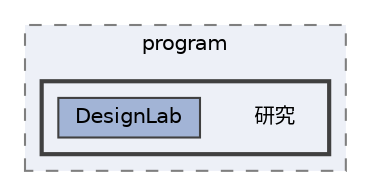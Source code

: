 digraph "C:/Users/taisei/Desktop/main/program/研究"
{
 // LATEX_PDF_SIZE
  bgcolor="transparent";
  edge [fontname=Helvetica,fontsize=10,labelfontname=Helvetica,labelfontsize=10];
  node [fontname=Helvetica,fontsize=10,shape=box,height=0.2,width=0.4];
  compound=true
  subgraph clusterdir_cd0ff606237bc38204a6a17367d45600 {
    graph [ bgcolor="#edf0f7", pencolor="grey50", label="program", fontname=Helvetica,fontsize=10 style="filled,dashed", URL="dir_cd0ff606237bc38204a6a17367d45600.html",tooltip=""]
  subgraph clusterdir_ecf41828e3bf4507b10aaee3ee87f16b {
    graph [ bgcolor="#edf0f7", pencolor="grey25", label="", fontname=Helvetica,fontsize=10 style="filled,bold", URL="dir_ecf41828e3bf4507b10aaee3ee87f16b.html",tooltip=""]
    dir_ecf41828e3bf4507b10aaee3ee87f16b [shape=plaintext, label="研究"];
  dir_b2fd7b8ff6108d7abbec67f569a8730c [label="DesignLab", fillcolor="#a2b4d6", color="grey25", style="filled", URL="dir_b2fd7b8ff6108d7abbec67f569a8730c.html",tooltip=""];
  }
  }
}
